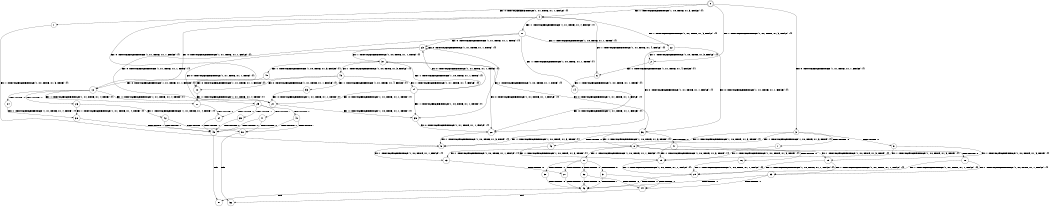 digraph BCG {
size = "7, 10.5";
center = TRUE;
node [shape = circle];
0 [peripheries = 2];
0 -> 1 [label = "EX !0 !ATOMIC_EXCH_BRANCH (1, +1, TRUE, +1, 1, FALSE) !{}"];
0 -> 2 [label = "EX !1 !ATOMIC_EXCH_BRANCH (1, +0, TRUE, +1, 3, FALSE) !{}"];
0 -> 3 [label = "EX !0 !ATOMIC_EXCH_BRANCH (1, +1, TRUE, +1, 1, FALSE) !{}"];
0 -> 4 [label = "EX !1 !ATOMIC_EXCH_BRANCH (1, +0, TRUE, +1, 3, FALSE) !{}"];
1 -> 5 [label = "EX !1 !ATOMIC_EXCH_BRANCH (1, +0, TRUE, +1, 3, TRUE) !{}"];
2 -> 6 [label = "EX !1 !ATOMIC_EXCH_BRANCH (1, +1, TRUE, +1, 4, FALSE) !{}"];
3 -> 5 [label = "EX !1 !ATOMIC_EXCH_BRANCH (1, +0, TRUE, +1, 3, TRUE) !{}"];
3 -> 7 [label = "TERMINATE !0"];
3 -> 8 [label = "EX !1 !ATOMIC_EXCH_BRANCH (1, +0, TRUE, +1, 3, TRUE) !{}"];
3 -> 9 [label = "TERMINATE !0"];
4 -> 6 [label = "EX !1 !ATOMIC_EXCH_BRANCH (1, +1, TRUE, +1, 4, FALSE) !{}"];
4 -> 10 [label = "EX !0 !ATOMIC_EXCH_BRANCH (1, +1, TRUE, +1, 1, FALSE) !{}"];
4 -> 11 [label = "EX !1 !ATOMIC_EXCH_BRANCH (1, +1, TRUE, +1, 4, FALSE) !{}"];
4 -> 12 [label = "EX !0 !ATOMIC_EXCH_BRANCH (1, +1, TRUE, +1, 1, FALSE) !{}"];
5 -> 13 [label = "EX !1 !ATOMIC_EXCH_BRANCH (1, +0, TRUE, +1, 1, FALSE) !{}"];
6 -> 14 [label = "EX !1 !ATOMIC_EXCH_BRANCH (1, +0, TRUE, +1, 1, TRUE) !{}"];
7 -> 15 [label = "EX !1 !ATOMIC_EXCH_BRANCH (1, +0, TRUE, +1, 3, TRUE) !{}"];
8 -> 13 [label = "EX !1 !ATOMIC_EXCH_BRANCH (1, +0, TRUE, +1, 1, FALSE) !{}"];
8 -> 16 [label = "TERMINATE !0"];
8 -> 17 [label = "EX !1 !ATOMIC_EXCH_BRANCH (1, +0, TRUE, +1, 1, FALSE) !{}"];
8 -> 18 [label = "TERMINATE !0"];
9 -> 15 [label = "EX !1 !ATOMIC_EXCH_BRANCH (1, +0, TRUE, +1, 3, TRUE) !{}"];
9 -> 19 [label = "EX !1 !ATOMIC_EXCH_BRANCH (1, +0, TRUE, +1, 3, TRUE) !{}"];
10 -> 20 [label = "EX !1 !ATOMIC_EXCH_BRANCH (1, +1, TRUE, +1, 4, TRUE) !{}"];
11 -> 14 [label = "EX !1 !ATOMIC_EXCH_BRANCH (1, +0, TRUE, +1, 1, TRUE) !{}"];
11 -> 21 [label = "EX !0 !ATOMIC_EXCH_BRANCH (1, +1, TRUE, +1, 1, TRUE) !{}"];
11 -> 22 [label = "EX !1 !ATOMIC_EXCH_BRANCH (1, +0, TRUE, +1, 1, TRUE) !{}"];
11 -> 23 [label = "EX !0 !ATOMIC_EXCH_BRANCH (1, +1, TRUE, +1, 1, TRUE) !{}"];
12 -> 20 [label = "EX !1 !ATOMIC_EXCH_BRANCH (1, +1, TRUE, +1, 4, TRUE) !{}"];
12 -> 24 [label = "TERMINATE !0"];
12 -> 25 [label = "EX !1 !ATOMIC_EXCH_BRANCH (1, +1, TRUE, +1, 4, TRUE) !{}"];
12 -> 26 [label = "TERMINATE !0"];
13 -> 27 [label = "TERMINATE !0"];
14 -> 28 [label = "EX !0 !ATOMIC_EXCH_BRANCH (1, +1, TRUE, +1, 1, FALSE) !{}"];
15 -> 29 [label = "EX !1 !ATOMIC_EXCH_BRANCH (1, +0, TRUE, +1, 1, FALSE) !{}"];
16 -> 29 [label = "EX !1 !ATOMIC_EXCH_BRANCH (1, +0, TRUE, +1, 1, FALSE) !{}"];
17 -> 27 [label = "TERMINATE !0"];
17 -> 30 [label = "TERMINATE !1"];
17 -> 31 [label = "TERMINATE !0"];
17 -> 32 [label = "TERMINATE !1"];
18 -> 29 [label = "EX !1 !ATOMIC_EXCH_BRANCH (1, +0, TRUE, +1, 1, FALSE) !{}"];
18 -> 33 [label = "EX !1 !ATOMIC_EXCH_BRANCH (1, +0, TRUE, +1, 1, FALSE) !{}"];
19 -> 29 [label = "EX !1 !ATOMIC_EXCH_BRANCH (1, +0, TRUE, +1, 1, FALSE) !{}"];
19 -> 33 [label = "EX !1 !ATOMIC_EXCH_BRANCH (1, +0, TRUE, +1, 1, FALSE) !{}"];
20 -> 34 [label = "TERMINATE !0"];
21 -> 35 [label = "EX !1 !ATOMIC_EXCH_BRANCH (1, +0, TRUE, +1, 1, TRUE) !{}"];
22 -> 2 [label = "EX !1 !ATOMIC_EXCH_BRANCH (1, +0, TRUE, +1, 3, FALSE) !{}"];
22 -> 28 [label = "EX !0 !ATOMIC_EXCH_BRANCH (1, +1, TRUE, +1, 1, FALSE) !{}"];
22 -> 4 [label = "EX !1 !ATOMIC_EXCH_BRANCH (1, +0, TRUE, +1, 3, FALSE) !{}"];
22 -> 36 [label = "EX !0 !ATOMIC_EXCH_BRANCH (1, +1, TRUE, +1, 1, FALSE) !{}"];
23 -> 21 [label = "EX !0 !ATOMIC_EXCH_BRANCH (1, +1, TRUE, +1, 1, TRUE) !{}"];
23 -> 35 [label = "EX !1 !ATOMIC_EXCH_BRANCH (1, +0, TRUE, +1, 1, TRUE) !{}"];
23 -> 23 [label = "EX !0 !ATOMIC_EXCH_BRANCH (1, +1, TRUE, +1, 1, TRUE) !{}"];
23 -> 37 [label = "EX !1 !ATOMIC_EXCH_BRANCH (1, +0, TRUE, +1, 1, TRUE) !{}"];
24 -> 38 [label = "EX !1 !ATOMIC_EXCH_BRANCH (1, +1, TRUE, +1, 4, TRUE) !{}"];
25 -> 34 [label = "TERMINATE !0"];
25 -> 39 [label = "TERMINATE !1"];
25 -> 40 [label = "TERMINATE !0"];
25 -> 41 [label = "TERMINATE !1"];
26 -> 38 [label = "EX !1 !ATOMIC_EXCH_BRANCH (1, +1, TRUE, +1, 4, TRUE) !{}"];
26 -> 42 [label = "EX !1 !ATOMIC_EXCH_BRANCH (1, +1, TRUE, +1, 4, TRUE) !{}"];
27 -> 43 [label = "TERMINATE !1"];
28 -> 5 [label = "EX !1 !ATOMIC_EXCH_BRANCH (1, +0, TRUE, +1, 3, TRUE) !{}"];
29 -> 43 [label = "TERMINATE !1"];
30 -> 43 [label = "TERMINATE !0"];
31 -> 43 [label = "TERMINATE !1"];
31 -> 44 [label = "TERMINATE !1"];
32 -> 43 [label = "TERMINATE !0"];
32 -> 44 [label = "TERMINATE !0"];
33 -> 43 [label = "TERMINATE !1"];
33 -> 44 [label = "TERMINATE !1"];
34 -> 45 [label = "TERMINATE !1"];
35 -> 28 [label = "EX !0 !ATOMIC_EXCH_BRANCH (1, +1, TRUE, +1, 1, FALSE) !{}"];
36 -> 5 [label = "EX !1 !ATOMIC_EXCH_BRANCH (1, +0, TRUE, +1, 3, TRUE) !{}"];
36 -> 46 [label = "TERMINATE !0"];
36 -> 8 [label = "EX !1 !ATOMIC_EXCH_BRANCH (1, +0, TRUE, +1, 3, TRUE) !{}"];
36 -> 47 [label = "TERMINATE !0"];
37 -> 28 [label = "EX !0 !ATOMIC_EXCH_BRANCH (1, +1, TRUE, +1, 1, FALSE) !{}"];
37 -> 48 [label = "EX !1 !ATOMIC_EXCH_BRANCH (1, +0, TRUE, +1, 3, FALSE) !{}"];
37 -> 36 [label = "EX !0 !ATOMIC_EXCH_BRANCH (1, +1, TRUE, +1, 1, FALSE) !{}"];
37 -> 49 [label = "EX !1 !ATOMIC_EXCH_BRANCH (1, +0, TRUE, +1, 3, FALSE) !{}"];
38 -> 45 [label = "TERMINATE !1"];
39 -> 45 [label = "TERMINATE !0"];
40 -> 45 [label = "TERMINATE !1"];
40 -> 50 [label = "TERMINATE !1"];
41 -> 45 [label = "TERMINATE !0"];
41 -> 50 [label = "TERMINATE !0"];
42 -> 45 [label = "TERMINATE !1"];
42 -> 50 [label = "TERMINATE !1"];
43 -> 51 [label = "exit"];
44 -> 52 [label = "exit"];
45 -> 51 [label = "exit"];
46 -> 15 [label = "EX !1 !ATOMIC_EXCH_BRANCH (1, +0, TRUE, +1, 3, TRUE) !{}"];
47 -> 15 [label = "EX !1 !ATOMIC_EXCH_BRANCH (1, +0, TRUE, +1, 3, TRUE) !{}"];
47 -> 19 [label = "EX !1 !ATOMIC_EXCH_BRANCH (1, +0, TRUE, +1, 3, TRUE) !{}"];
48 -> 10 [label = "EX !0 !ATOMIC_EXCH_BRANCH (1, +1, TRUE, +1, 1, FALSE) !{}"];
49 -> 10 [label = "EX !0 !ATOMIC_EXCH_BRANCH (1, +1, TRUE, +1, 1, FALSE) !{}"];
49 -> 53 [label = "EX !1 !ATOMIC_EXCH_BRANCH (1, +1, TRUE, +1, 4, FALSE) !{}"];
49 -> 12 [label = "EX !0 !ATOMIC_EXCH_BRANCH (1, +1, TRUE, +1, 1, FALSE) !{}"];
49 -> 54 [label = "EX !1 !ATOMIC_EXCH_BRANCH (1, +1, TRUE, +1, 4, FALSE) !{}"];
50 -> 52 [label = "exit"];
53 -> 21 [label = "EX !0 !ATOMIC_EXCH_BRANCH (1, +1, TRUE, +1, 1, TRUE) !{}"];
54 -> 21 [label = "EX !0 !ATOMIC_EXCH_BRANCH (1, +1, TRUE, +1, 1, TRUE) !{}"];
54 -> 35 [label = "EX !1 !ATOMIC_EXCH_BRANCH (1, +0, TRUE, +1, 1, TRUE) !{}"];
54 -> 23 [label = "EX !0 !ATOMIC_EXCH_BRANCH (1, +1, TRUE, +1, 1, TRUE) !{}"];
54 -> 37 [label = "EX !1 !ATOMIC_EXCH_BRANCH (1, +0, TRUE, +1, 1, TRUE) !{}"];
}
